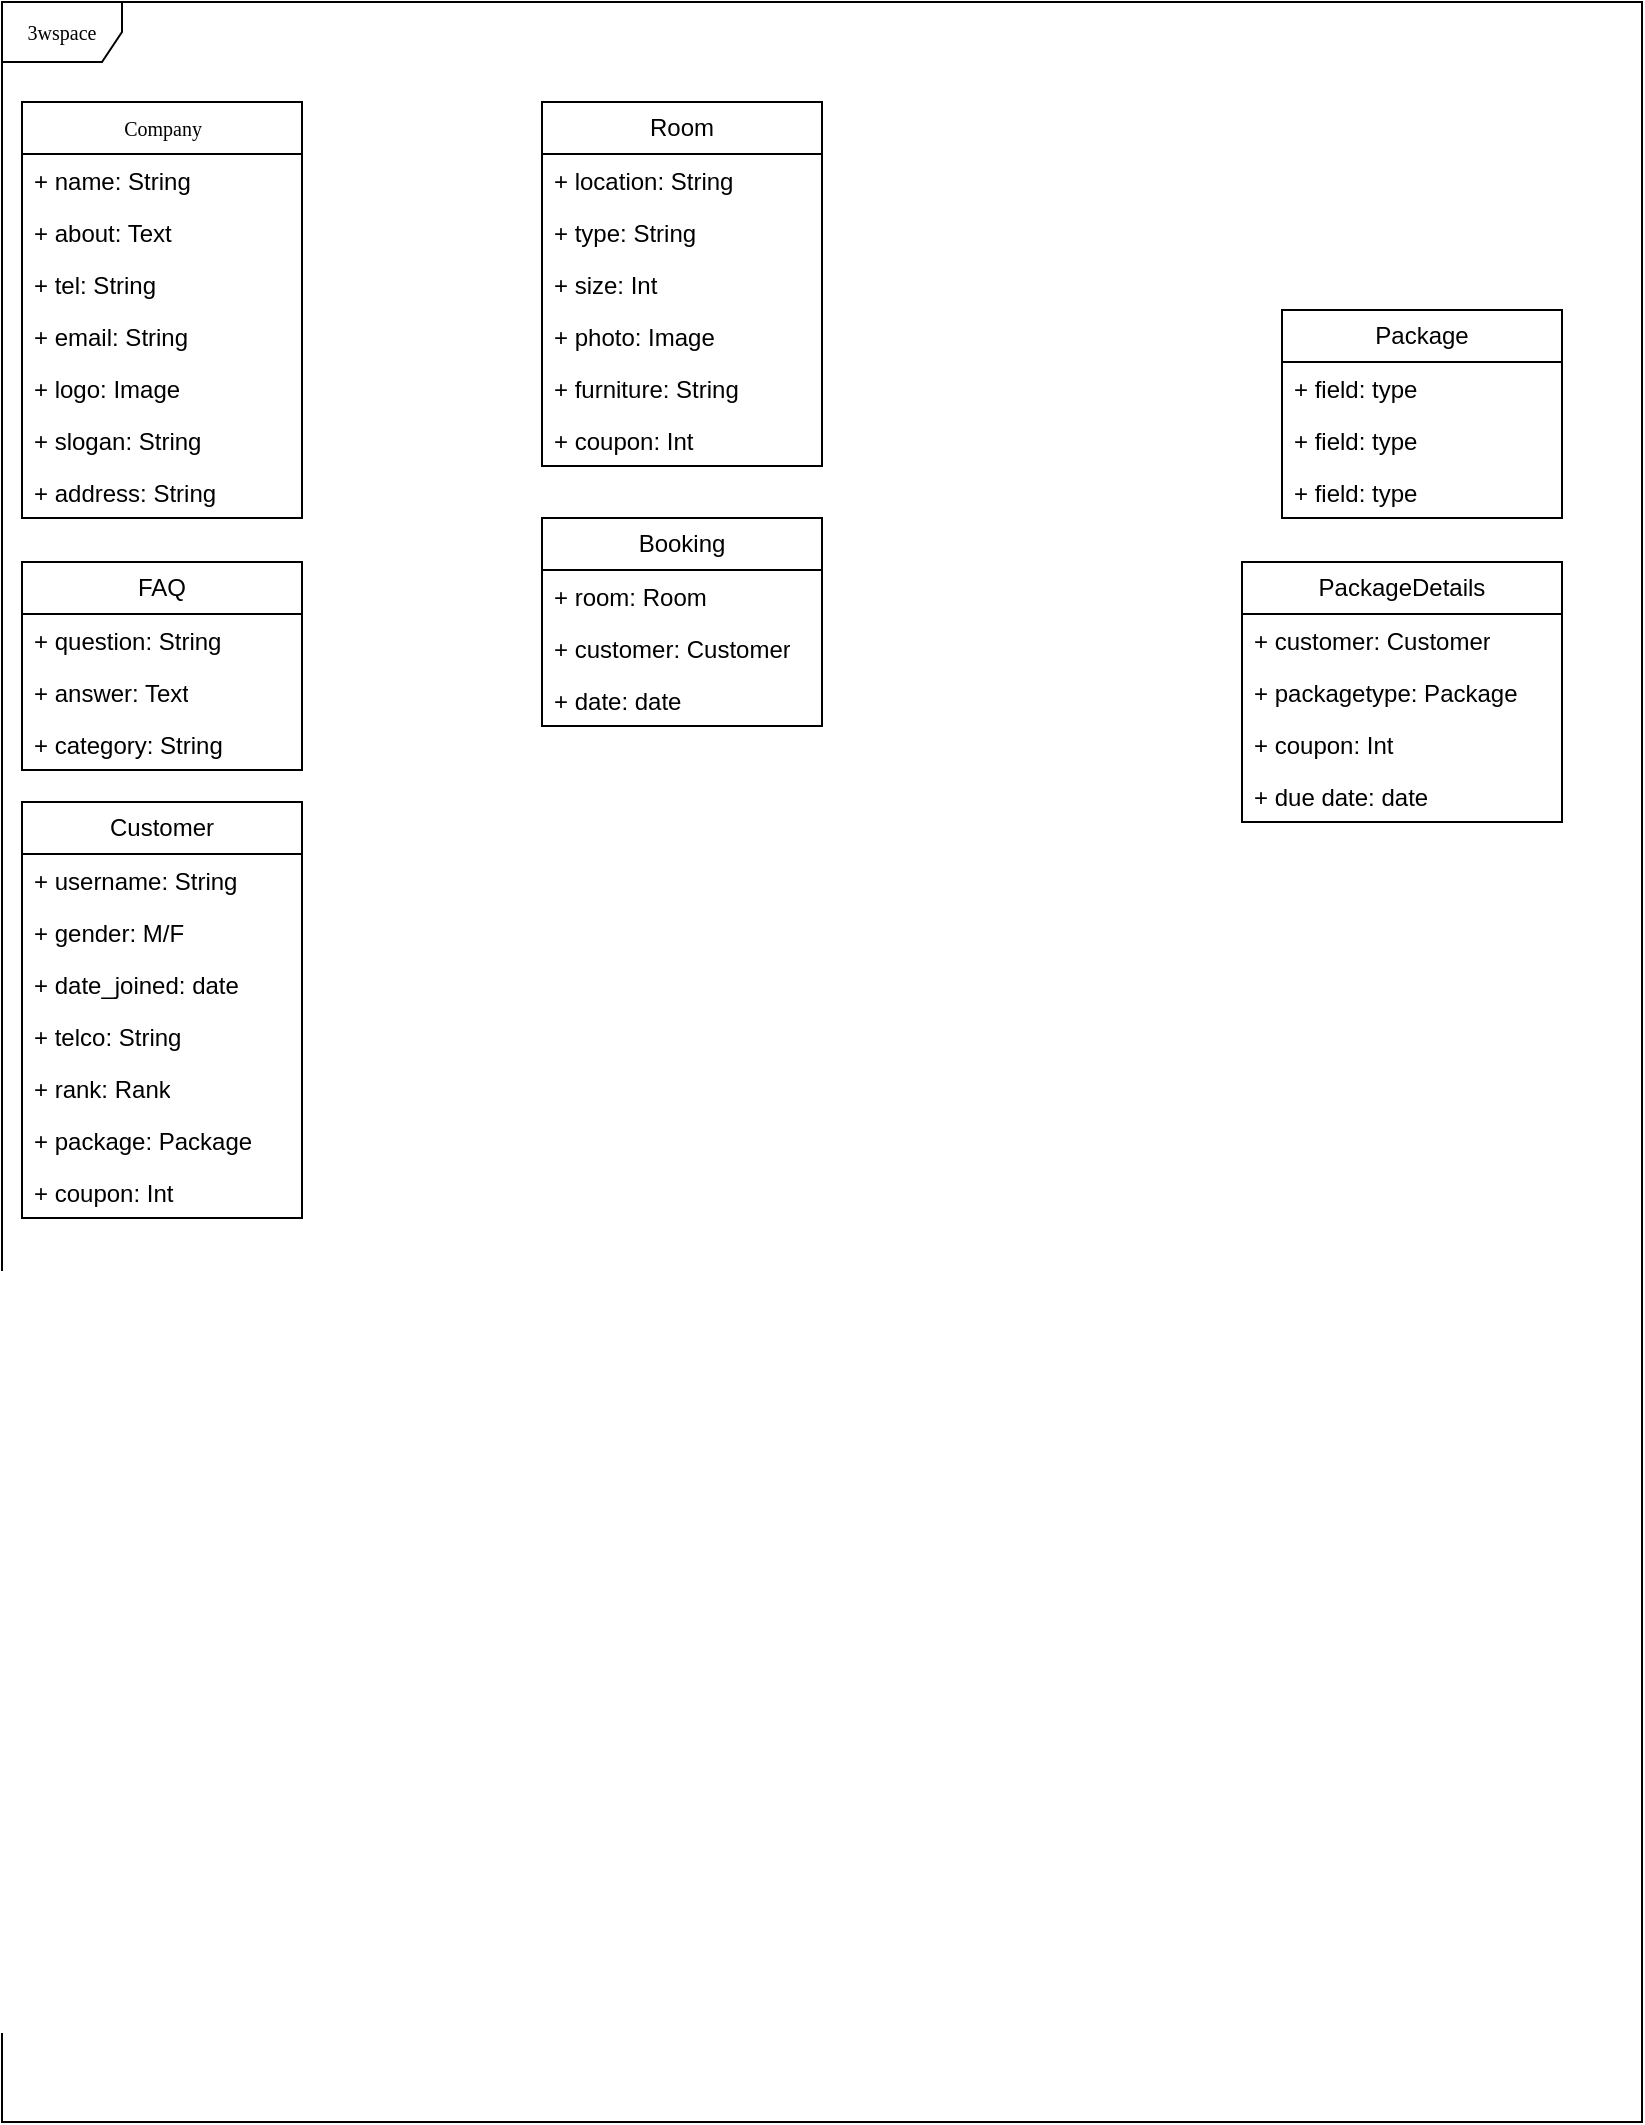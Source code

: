 <mxfile version="21.1.4" type="github">
  <diagram name="Page-1" id="c4acf3e9-155e-7222-9cf6-157b1a14988f">
    <mxGraphModel dx="838" dy="427" grid="1" gridSize="10" guides="1" tooltips="1" connect="1" arrows="1" fold="1" page="1" pageScale="1" pageWidth="850" pageHeight="1100" background="none" math="0" shadow="0">
      <root>
        <mxCell id="0" />
        <mxCell id="1" parent="0" />
        <mxCell id="17acba5748e5396b-1" value="3wspace" style="shape=umlFrame;whiteSpace=wrap;html=1;rounded=0;shadow=0;comic=0;labelBackgroundColor=none;strokeWidth=1;fontFamily=Verdana;fontSize=10;align=center;" parent="1" vertex="1">
          <mxGeometry width="820" height="1060" as="geometry" />
        </mxCell>
        <mxCell id="17acba5748e5396b-30" value="Company" style="swimlane;html=1;fontStyle=0;childLayout=stackLayout;horizontal=1;startSize=26;fillColor=none;horizontalStack=0;resizeParent=1;resizeLast=0;collapsible=1;marginBottom=0;swimlaneFillColor=#ffffff;rounded=0;shadow=0;comic=0;labelBackgroundColor=none;strokeWidth=1;fontFamily=Verdana;fontSize=10;align=center;" parent="1" vertex="1">
          <mxGeometry x="10" y="50" width="140" height="208" as="geometry">
            <mxRectangle x="590" y="60" width="90" height="30" as="alternateBounds" />
          </mxGeometry>
        </mxCell>
        <mxCell id="17acba5748e5396b-31" value="+ name: String" style="text;html=1;strokeColor=none;fillColor=none;align=left;verticalAlign=top;spacingLeft=4;spacingRight=4;whiteSpace=wrap;overflow=hidden;rotatable=0;points=[[0,0.5],[1,0.5]];portConstraint=eastwest;" parent="17acba5748e5396b-30" vertex="1">
          <mxGeometry y="26" width="140" height="26" as="geometry" />
        </mxCell>
        <mxCell id="17acba5748e5396b-32" value="+ about: Text" style="text;html=1;strokeColor=none;fillColor=none;align=left;verticalAlign=top;spacingLeft=4;spacingRight=4;whiteSpace=wrap;overflow=hidden;rotatable=0;points=[[0,0.5],[1,0.5]];portConstraint=eastwest;" parent="17acba5748e5396b-30" vertex="1">
          <mxGeometry y="52" width="140" height="26" as="geometry" />
        </mxCell>
        <mxCell id="17acba5748e5396b-33" value="+ tel: String" style="text;html=1;strokeColor=none;fillColor=none;align=left;verticalAlign=top;spacingLeft=4;spacingRight=4;whiteSpace=wrap;overflow=hidden;rotatable=0;points=[[0,0.5],[1,0.5]];portConstraint=eastwest;" parent="17acba5748e5396b-30" vertex="1">
          <mxGeometry y="78" width="140" height="26" as="geometry" />
        </mxCell>
        <mxCell id="3nVDkiL4W3tUhTAYVEpb-8" value="+ email: String" style="text;html=1;strokeColor=none;fillColor=none;align=left;verticalAlign=top;spacingLeft=4;spacingRight=4;whiteSpace=wrap;overflow=hidden;rotatable=0;points=[[0,0.5],[1,0.5]];portConstraint=eastwest;" parent="17acba5748e5396b-30" vertex="1">
          <mxGeometry y="104" width="140" height="26" as="geometry" />
        </mxCell>
        <mxCell id="Ptq4Udw1USarJhpfqE-L-3" value="+ logo: Image" style="text;html=1;strokeColor=none;fillColor=none;align=left;verticalAlign=top;spacingLeft=4;spacingRight=4;whiteSpace=wrap;overflow=hidden;rotatable=0;points=[[0,0.5],[1,0.5]];portConstraint=eastwest;" vertex="1" parent="17acba5748e5396b-30">
          <mxGeometry y="130" width="140" height="26" as="geometry" />
        </mxCell>
        <mxCell id="Ptq4Udw1USarJhpfqE-L-4" value="+ slogan: String" style="text;html=1;strokeColor=none;fillColor=none;align=left;verticalAlign=top;spacingLeft=4;spacingRight=4;whiteSpace=wrap;overflow=hidden;rotatable=0;points=[[0,0.5],[1,0.5]];portConstraint=eastwest;" vertex="1" parent="17acba5748e5396b-30">
          <mxGeometry y="156" width="140" height="26" as="geometry" />
        </mxCell>
        <mxCell id="Ptq4Udw1USarJhpfqE-L-5" value="+ address: String" style="text;html=1;strokeColor=none;fillColor=none;align=left;verticalAlign=top;spacingLeft=4;spacingRight=4;whiteSpace=wrap;overflow=hidden;rotatable=0;points=[[0,0.5],[1,0.5]];portConstraint=eastwest;" vertex="1" parent="17acba5748e5396b-30">
          <mxGeometry y="182" width="140" height="26" as="geometry" />
        </mxCell>
        <mxCell id="3nVDkiL4W3tUhTAYVEpb-3" value="FAQ" style="swimlane;fontStyle=0;childLayout=stackLayout;horizontal=1;startSize=26;fillColor=none;horizontalStack=0;resizeParent=1;resizeParentMax=0;resizeLast=0;collapsible=1;marginBottom=0;whiteSpace=wrap;html=1;" parent="1" vertex="1">
          <mxGeometry x="10" y="280" width="140" height="104" as="geometry" />
        </mxCell>
        <mxCell id="3nVDkiL4W3tUhTAYVEpb-4" value="+ question: String" style="text;strokeColor=none;fillColor=none;align=left;verticalAlign=top;spacingLeft=4;spacingRight=4;overflow=hidden;rotatable=0;points=[[0,0.5],[1,0.5]];portConstraint=eastwest;whiteSpace=wrap;html=1;" parent="3nVDkiL4W3tUhTAYVEpb-3" vertex="1">
          <mxGeometry y="26" width="140" height="26" as="geometry" />
        </mxCell>
        <mxCell id="3nVDkiL4W3tUhTAYVEpb-5" value="+ answer: Text" style="text;strokeColor=none;fillColor=none;align=left;verticalAlign=top;spacingLeft=4;spacingRight=4;overflow=hidden;rotatable=0;points=[[0,0.5],[1,0.5]];portConstraint=eastwest;whiteSpace=wrap;html=1;" parent="3nVDkiL4W3tUhTAYVEpb-3" vertex="1">
          <mxGeometry y="52" width="140" height="26" as="geometry" />
        </mxCell>
        <mxCell id="Ptq4Udw1USarJhpfqE-L-7" value="+ category: String" style="text;strokeColor=none;fillColor=none;align=left;verticalAlign=top;spacingLeft=4;spacingRight=4;overflow=hidden;rotatable=0;points=[[0,0.5],[1,0.5]];portConstraint=eastwest;whiteSpace=wrap;html=1;" vertex="1" parent="3nVDkiL4W3tUhTAYVEpb-3">
          <mxGeometry y="78" width="140" height="26" as="geometry" />
        </mxCell>
        <mxCell id="3nVDkiL4W3tUhTAYVEpb-17" value="Customer" style="swimlane;fontStyle=0;childLayout=stackLayout;horizontal=1;startSize=26;fillColor=none;horizontalStack=0;resizeParent=1;resizeParentMax=0;resizeLast=0;collapsible=1;marginBottom=0;whiteSpace=wrap;html=1;" parent="1" vertex="1">
          <mxGeometry x="10" y="400" width="140" height="208" as="geometry" />
        </mxCell>
        <mxCell id="3nVDkiL4W3tUhTAYVEpb-18" value="+ username: String" style="text;strokeColor=none;fillColor=none;align=left;verticalAlign=top;spacingLeft=4;spacingRight=4;overflow=hidden;rotatable=0;points=[[0,0.5],[1,0.5]];portConstraint=eastwest;whiteSpace=wrap;html=1;" parent="3nVDkiL4W3tUhTAYVEpb-17" vertex="1">
          <mxGeometry y="26" width="140" height="26" as="geometry" />
        </mxCell>
        <mxCell id="3nVDkiL4W3tUhTAYVEpb-19" value="+ gender: M/F" style="text;strokeColor=none;fillColor=none;align=left;verticalAlign=top;spacingLeft=4;spacingRight=4;overflow=hidden;rotatable=0;points=[[0,0.5],[1,0.5]];portConstraint=eastwest;whiteSpace=wrap;html=1;" parent="3nVDkiL4W3tUhTAYVEpb-17" vertex="1">
          <mxGeometry y="52" width="140" height="26" as="geometry" />
        </mxCell>
        <mxCell id="3nVDkiL4W3tUhTAYVEpb-20" value="+ date_joined: date" style="text;strokeColor=none;fillColor=none;align=left;verticalAlign=top;spacingLeft=4;spacingRight=4;overflow=hidden;rotatable=0;points=[[0,0.5],[1,0.5]];portConstraint=eastwest;whiteSpace=wrap;html=1;" parent="3nVDkiL4W3tUhTAYVEpb-17" vertex="1">
          <mxGeometry y="78" width="140" height="26" as="geometry" />
        </mxCell>
        <mxCell id="3nVDkiL4W3tUhTAYVEpb-21" value="+ telco: String" style="text;strokeColor=none;fillColor=none;align=left;verticalAlign=top;spacingLeft=4;spacingRight=4;overflow=hidden;rotatable=0;points=[[0,0.5],[1,0.5]];portConstraint=eastwest;whiteSpace=wrap;html=1;" parent="3nVDkiL4W3tUhTAYVEpb-17" vertex="1">
          <mxGeometry y="104" width="140" height="26" as="geometry" />
        </mxCell>
        <mxCell id="3nVDkiL4W3tUhTAYVEpb-22" value="+ rank: Rank" style="text;strokeColor=none;fillColor=none;align=left;verticalAlign=top;spacingLeft=4;spacingRight=4;overflow=hidden;rotatable=0;points=[[0,0.5],[1,0.5]];portConstraint=eastwest;whiteSpace=wrap;html=1;" parent="3nVDkiL4W3tUhTAYVEpb-17" vertex="1">
          <mxGeometry y="130" width="140" height="26" as="geometry" />
        </mxCell>
        <mxCell id="3nVDkiL4W3tUhTAYVEpb-27" value="+ package: Package" style="text;strokeColor=none;fillColor=none;align=left;verticalAlign=top;spacingLeft=4;spacingRight=4;overflow=hidden;rotatable=0;points=[[0,0.5],[1,0.5]];portConstraint=eastwest;whiteSpace=wrap;html=1;" parent="3nVDkiL4W3tUhTAYVEpb-17" vertex="1">
          <mxGeometry y="156" width="140" height="26" as="geometry" />
        </mxCell>
        <mxCell id="3nVDkiL4W3tUhTAYVEpb-32" value="+ coupon: Int" style="text;strokeColor=none;fillColor=none;align=left;verticalAlign=top;spacingLeft=4;spacingRight=4;overflow=hidden;rotatable=0;points=[[0,0.5],[1,0.5]];portConstraint=eastwest;whiteSpace=wrap;html=1;" parent="3nVDkiL4W3tUhTAYVEpb-17" vertex="1">
          <mxGeometry y="182" width="140" height="26" as="geometry" />
        </mxCell>
        <mxCell id="3nVDkiL4W3tUhTAYVEpb-28" value="Package" style="swimlane;fontStyle=0;childLayout=stackLayout;horizontal=1;startSize=26;fillColor=none;horizontalStack=0;resizeParent=1;resizeParentMax=0;resizeLast=0;collapsible=1;marginBottom=0;whiteSpace=wrap;html=1;" parent="1" vertex="1">
          <mxGeometry x="640" y="154" width="140" height="104" as="geometry" />
        </mxCell>
        <mxCell id="3nVDkiL4W3tUhTAYVEpb-29" value="+ field: type" style="text;strokeColor=none;fillColor=none;align=left;verticalAlign=top;spacingLeft=4;spacingRight=4;overflow=hidden;rotatable=0;points=[[0,0.5],[1,0.5]];portConstraint=eastwest;whiteSpace=wrap;html=1;" parent="3nVDkiL4W3tUhTAYVEpb-28" vertex="1">
          <mxGeometry y="26" width="140" height="26" as="geometry" />
        </mxCell>
        <mxCell id="3nVDkiL4W3tUhTAYVEpb-30" value="+ field: type" style="text;strokeColor=none;fillColor=none;align=left;verticalAlign=top;spacingLeft=4;spacingRight=4;overflow=hidden;rotatable=0;points=[[0,0.5],[1,0.5]];portConstraint=eastwest;whiteSpace=wrap;html=1;" parent="3nVDkiL4W3tUhTAYVEpb-28" vertex="1">
          <mxGeometry y="52" width="140" height="26" as="geometry" />
        </mxCell>
        <mxCell id="3nVDkiL4W3tUhTAYVEpb-31" value="+ field: type" style="text;strokeColor=none;fillColor=none;align=left;verticalAlign=top;spacingLeft=4;spacingRight=4;overflow=hidden;rotatable=0;points=[[0,0.5],[1,0.5]];portConstraint=eastwest;whiteSpace=wrap;html=1;" parent="3nVDkiL4W3tUhTAYVEpb-28" vertex="1">
          <mxGeometry y="78" width="140" height="26" as="geometry" />
        </mxCell>
        <mxCell id="3nVDkiL4W3tUhTAYVEpb-34" value="Booking" style="swimlane;fontStyle=0;childLayout=stackLayout;horizontal=1;startSize=26;fillColor=none;horizontalStack=0;resizeParent=1;resizeParentMax=0;resizeLast=0;collapsible=1;marginBottom=0;whiteSpace=wrap;html=1;fillOpacity=100;" parent="1" vertex="1">
          <mxGeometry x="270" y="258" width="140" height="104" as="geometry" />
        </mxCell>
        <mxCell id="3nVDkiL4W3tUhTAYVEpb-35" value="+ room: Room" style="text;strokeColor=none;fillColor=none;align=left;verticalAlign=top;spacingLeft=4;spacingRight=4;overflow=hidden;rotatable=0;points=[[0,0.5],[1,0.5]];portConstraint=eastwest;whiteSpace=wrap;html=1;" parent="3nVDkiL4W3tUhTAYVEpb-34" vertex="1">
          <mxGeometry y="26" width="140" height="26" as="geometry" />
        </mxCell>
        <mxCell id="3nVDkiL4W3tUhTAYVEpb-36" value="+ customer: Customer" style="text;strokeColor=none;fillColor=none;align=left;verticalAlign=top;spacingLeft=4;spacingRight=4;overflow=hidden;rotatable=0;points=[[0,0.5],[1,0.5]];portConstraint=eastwest;whiteSpace=wrap;html=1;" parent="3nVDkiL4W3tUhTAYVEpb-34" vertex="1">
          <mxGeometry y="52" width="140" height="26" as="geometry" />
        </mxCell>
        <mxCell id="3nVDkiL4W3tUhTAYVEpb-37" value="+ date: date" style="text;strokeColor=none;fillColor=none;align=left;verticalAlign=top;spacingLeft=4;spacingRight=4;overflow=hidden;rotatable=0;points=[[0,0.5],[1,0.5]];portConstraint=eastwest;whiteSpace=wrap;html=1;" parent="3nVDkiL4W3tUhTAYVEpb-34" vertex="1">
          <mxGeometry y="78" width="140" height="26" as="geometry" />
        </mxCell>
        <mxCell id="3nVDkiL4W3tUhTAYVEpb-38" value="Room" style="swimlane;fontStyle=0;childLayout=stackLayout;horizontal=1;startSize=26;fillColor=none;horizontalStack=0;resizeParent=1;resizeParentMax=0;resizeLast=0;collapsible=1;marginBottom=0;whiteSpace=wrap;html=1;" parent="1" vertex="1">
          <mxGeometry x="270" y="50" width="140" height="182" as="geometry" />
        </mxCell>
        <mxCell id="3nVDkiL4W3tUhTAYVEpb-39" value="+ location: String" style="text;strokeColor=none;fillColor=none;align=left;verticalAlign=top;spacingLeft=4;spacingRight=4;overflow=hidden;rotatable=0;points=[[0,0.5],[1,0.5]];portConstraint=eastwest;whiteSpace=wrap;html=1;" parent="3nVDkiL4W3tUhTAYVEpb-38" vertex="1">
          <mxGeometry y="26" width="140" height="26" as="geometry" />
        </mxCell>
        <mxCell id="3nVDkiL4W3tUhTAYVEpb-40" value="+ type: String" style="text;strokeColor=none;fillColor=none;align=left;verticalAlign=top;spacingLeft=4;spacingRight=4;overflow=hidden;rotatable=0;points=[[0,0.5],[1,0.5]];portConstraint=eastwest;whiteSpace=wrap;html=1;" parent="3nVDkiL4W3tUhTAYVEpb-38" vertex="1">
          <mxGeometry y="52" width="140" height="26" as="geometry" />
        </mxCell>
        <mxCell id="3nVDkiL4W3tUhTAYVEpb-41" value="+ size: Int" style="text;strokeColor=none;fillColor=none;align=left;verticalAlign=top;spacingLeft=4;spacingRight=4;overflow=hidden;rotatable=0;points=[[0,0.5],[1,0.5]];portConstraint=eastwest;whiteSpace=wrap;html=1;" parent="3nVDkiL4W3tUhTAYVEpb-38" vertex="1">
          <mxGeometry y="78" width="140" height="26" as="geometry" />
        </mxCell>
        <mxCell id="3nVDkiL4W3tUhTAYVEpb-42" value="+ photo: Image" style="text;strokeColor=none;fillColor=none;align=left;verticalAlign=top;spacingLeft=4;spacingRight=4;overflow=hidden;rotatable=0;points=[[0,0.5],[1,0.5]];portConstraint=eastwest;whiteSpace=wrap;html=1;" parent="3nVDkiL4W3tUhTAYVEpb-38" vertex="1">
          <mxGeometry y="104" width="140" height="26" as="geometry" />
        </mxCell>
        <mxCell id="3nVDkiL4W3tUhTAYVEpb-43" value="+ furniture: String" style="text;strokeColor=none;fillColor=none;align=left;verticalAlign=top;spacingLeft=4;spacingRight=4;overflow=hidden;rotatable=0;points=[[0,0.5],[1,0.5]];portConstraint=eastwest;whiteSpace=wrap;html=1;" parent="3nVDkiL4W3tUhTAYVEpb-38" vertex="1">
          <mxGeometry y="130" width="140" height="26" as="geometry" />
        </mxCell>
        <mxCell id="3nVDkiL4W3tUhTAYVEpb-59" value="+ coupon: Int" style="text;strokeColor=none;fillColor=none;align=left;verticalAlign=top;spacingLeft=4;spacingRight=4;overflow=hidden;rotatable=0;points=[[0,0.5],[1,0.5]];portConstraint=eastwest;whiteSpace=wrap;html=1;" parent="3nVDkiL4W3tUhTAYVEpb-38" vertex="1">
          <mxGeometry y="156" width="140" height="26" as="geometry" />
        </mxCell>
        <mxCell id="3nVDkiL4W3tUhTAYVEpb-44" value="PackageDetails" style="swimlane;fontStyle=0;childLayout=stackLayout;horizontal=1;startSize=26;fillColor=none;horizontalStack=0;resizeParent=1;resizeParentMax=0;resizeLast=0;collapsible=1;marginBottom=0;whiteSpace=wrap;html=1;" parent="1" vertex="1">
          <mxGeometry x="620" y="280" width="160" height="130" as="geometry" />
        </mxCell>
        <mxCell id="3nVDkiL4W3tUhTAYVEpb-45" value="+ customer: Customer" style="text;strokeColor=none;fillColor=none;align=left;verticalAlign=top;spacingLeft=4;spacingRight=4;overflow=hidden;rotatable=0;points=[[0,0.5],[1,0.5]];portConstraint=eastwest;whiteSpace=wrap;html=1;" parent="3nVDkiL4W3tUhTAYVEpb-44" vertex="1">
          <mxGeometry y="26" width="160" height="26" as="geometry" />
        </mxCell>
        <mxCell id="3nVDkiL4W3tUhTAYVEpb-46" value="+ packagetype: Package" style="text;strokeColor=none;fillColor=none;align=left;verticalAlign=top;spacingLeft=4;spacingRight=4;overflow=hidden;rotatable=0;points=[[0,0.5],[1,0.5]];portConstraint=eastwest;whiteSpace=wrap;html=1;" parent="3nVDkiL4W3tUhTAYVEpb-44" vertex="1">
          <mxGeometry y="52" width="160" height="26" as="geometry" />
        </mxCell>
        <mxCell id="3nVDkiL4W3tUhTAYVEpb-47" value="+ coupon: Int" style="text;strokeColor=none;fillColor=none;align=left;verticalAlign=top;spacingLeft=4;spacingRight=4;overflow=hidden;rotatable=0;points=[[0,0.5],[1,0.5]];portConstraint=eastwest;whiteSpace=wrap;html=1;" parent="3nVDkiL4W3tUhTAYVEpb-44" vertex="1">
          <mxGeometry y="78" width="160" height="26" as="geometry" />
        </mxCell>
        <mxCell id="3nVDkiL4W3tUhTAYVEpb-58" value="+ due date: date" style="text;strokeColor=none;fillColor=none;align=left;verticalAlign=top;spacingLeft=4;spacingRight=4;overflow=hidden;rotatable=0;points=[[0,0.5],[1,0.5]];portConstraint=eastwest;whiteSpace=wrap;html=1;" parent="3nVDkiL4W3tUhTAYVEpb-44" vertex="1">
          <mxGeometry y="104" width="160" height="26" as="geometry" />
        </mxCell>
      </root>
    </mxGraphModel>
  </diagram>
</mxfile>
